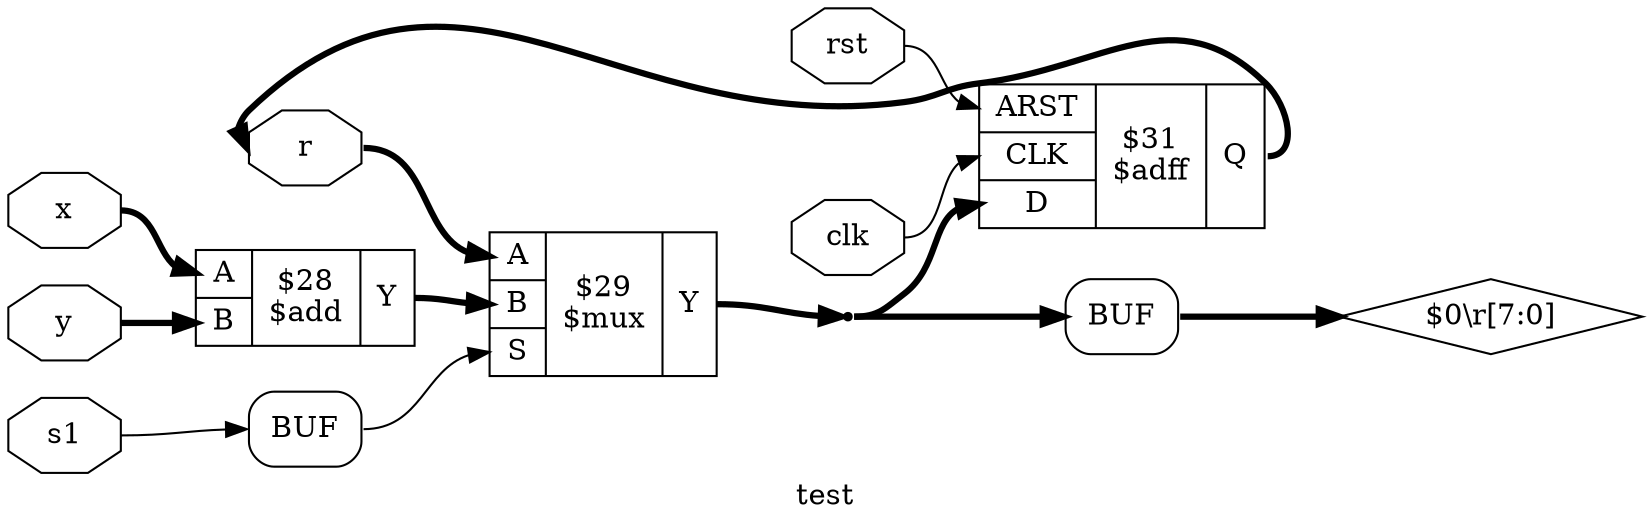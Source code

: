 digraph "test" {
label="test";
rankdir="LR";
remincross=true;
n5 [ shape=octagon, label="r", color="black", fontcolor="black" ];
n6 [ shape=octagon, label="rst", color="black", fontcolor="black" ];
n7 [ shape=octagon, label="s1", color="black", fontcolor="black" ];
n8 [ shape=octagon, label="clk", color="black", fontcolor="black" ];
n9 [ shape=octagon, label="y", color="black", fontcolor="black" ];
n10 [ shape=octagon, label="x", color="black", fontcolor="black" ];
c15 [ shape=record, label="{{<p11> ARST|<p12> CLK|<p13> D}|$31\n$adff|{<p14> Q}}" ];
c20 [ shape=record, label="{{<p16> A|<p17> B|<p18> S}|$29\n$mux|{<p19> Y}}" ];
c21 [ shape=record, label="{{<p16> A|<p17> B}|$28\n$add|{<p19> Y}}" ];
x0 [shape=box, style=rounded, label="BUF"];
x1 [shape=box, style=rounded, label="BUF"];
n1 [ shape=point ];
c20:p19:e -> n1:w [color="black", style="setlinewidth(3)", label=""];
n1:e -> c15:p13:w [color="black", style="setlinewidth(3)", label=""];
n1:e -> x1:w:w [color="black", style="setlinewidth(3)", label=""];
n10:e -> c21:p16:w [color="black", style="setlinewidth(3)", label=""];
x0:e:e -> c20:p18:w [color="black", label=""];
c21:p19:e -> c20:p17:w [color="black", style="setlinewidth(3)", label=""];
n4 [ shape=diamond, label="$0\\r[7:0]" ];
x1:e:e -> n4:w [color="black", style="setlinewidth(3)", label=""];
c15:p14:e -> n5:w [color="black", style="setlinewidth(3)", label=""];
n5:e -> c20:p16:w [color="black", style="setlinewidth(3)", label=""];
n6:e -> c15:p11:w [color="black", label=""];
n7:e -> x0:w:w [color="black", label=""];
n8:e -> c15:p12:w [color="black", label=""];
n9:e -> c21:p17:w [color="black", style="setlinewidth(3)", label=""];
}
